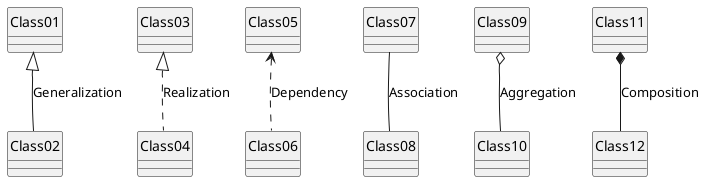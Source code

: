 @startuml

hide circle

Class01 <|-- Class02 : Generalization
Class03 <|.. Class04 : Realization
Class05 <.. Class06 : Dependency
Class07 -- Class08 : Association
Class09 o-- Class10 : Aggregation
Class11 *-- Class12 : Composition

@enduml
